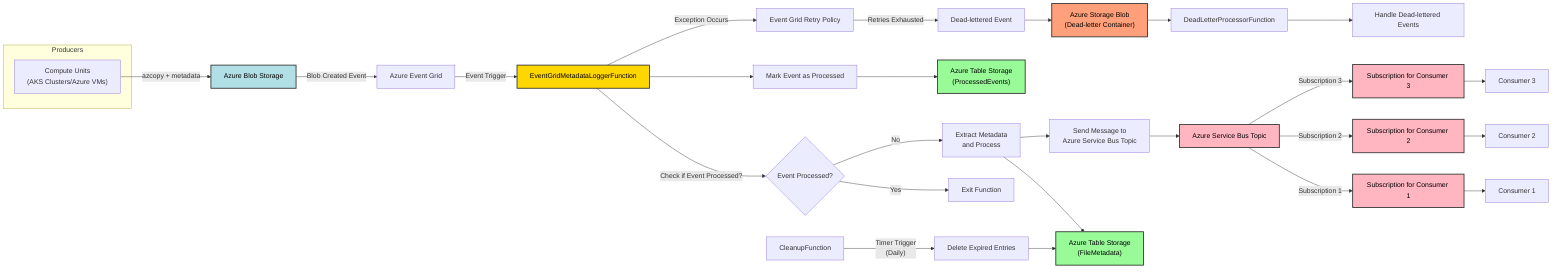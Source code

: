 flowchart LR
    subgraph Producers
        A["Compute Units<br/>(AKS Clusters/Azure VMs)"]
    end

    A -- azcopy + metadata --> B["Azure Blob Storage"]

    B -- "Blob Created Event" --> C["Azure Event Grid"]

    C -- "Event Trigger" --> D["EventGridMetadataLoggerFunction"]

    D --> |Check if Event Processed?| E{"Event Processed?"}

    E -- Yes --> F["Exit Function"]

    E -- No --> G["Extract Metadata<br/>and Process"]

    G --> H["Azure Table Storage<br/>(FileMetadata)"]

    G --> I["Send Message to<br/>Azure Service Bus Topic"]

    I --> J["Azure Service Bus Topic"]

    %% Multiple Subscriptions
    J --> |"Subscription 1"| K1["Subscription for Consumer 1"]
    J --> |"Subscription 2"| K2["Subscription for Consumer 2"]
    J --> |"Subscription 3"| K3["Subscription for Consumer 3"]

    K1 --> L1["Consumer 1"]
    K2 --> L2["Consumer 2"]
    K3 --> L3["Consumer 3"]

    D --> M["Mark Event as Processed"]

    M --> N["Azure Table Storage<br/>(ProcessedEvents)"]

    %% Dead-lettering path
    D -- "Exception Occurs" --> O["Event Grid Retry Policy"]

    O -- "Retries Exhausted" --> P["Dead-lettered Event"]

    P --> Q["Azure Storage Blob<br/>(Dead-letter Container)"]

    Q --> R["DeadLetterProcessorFunction"]

    R --> S["Handle Dead-lettered Events"]

    %% Cleanup Function
    T["CleanupFunction"] -- "Timer Trigger<br/>(Daily)" --> U["Delete Expired Entries"]

    U --> H

    %% Styles for clarity
    style B fill:#B0E0E6,stroke:#333,stroke-width:2px,color:#000
    style D fill:#FFD700,stroke:#333,stroke-width:2px,color:#000
    style H fill:#98FB98,stroke:#333,stroke-width:2px,color:#000
    style N fill:#98FB98,stroke:#333,stroke-width:2px,color:#000
    style J fill:#FFB6C1,stroke:#333,stroke-width:2px,color:#000
    style K1 fill:#FFB6C1,stroke:#333,stroke-width:2px,color:#000
    style K2 fill:#FFB6C1,stroke:#333,stroke-width:2px,color:#000
    style K3 fill:#FFB6C1,stroke:#333,stroke-width:2px,color:#000
    style Q fill:#FFA07A,stroke:#333,stroke-width:2px,color:#000

    %% Clickable links (optional)
    click A "https://docs.microsoft.com/azure/aks/" _blank
    click B "https://docs.microsoft.com/azure/storage/blobs/" _blank
    click C "https://docs.microsoft.com/azure/event-grid/" _blank
    click D "https://docs.microsoft.com/azure/azure-functions/" _blank
    click J "https://docs.microsoft.com/azure/service-bus-messaging/" _blank
    click H "https://docs.microsoft.com/azure/storage/tables/" _blank
    click N "https://docs.microsoft.com/azure/storage/tables/" _blank
    click Q "https://docs.microsoft.com/azure/event-grid/dead-letter" _blank